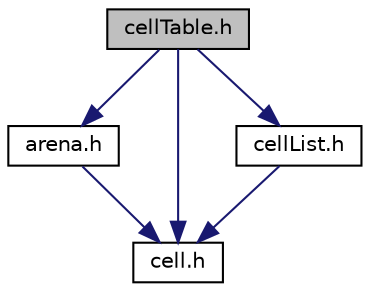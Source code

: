 digraph "cellTable.h"
{
  edge [fontname="Helvetica",fontsize="10",labelfontname="Helvetica",labelfontsize="10"];
  node [fontname="Helvetica",fontsize="10",shape=record];
  Node1 [label="cellTable.h",height=0.2,width=0.4,color="black", fillcolor="grey75", style="filled", fontcolor="black"];
  Node1 -> Node2 [color="midnightblue",fontsize="10",style="solid",fontname="Helvetica"];
  Node2 [label="arena.h",height=0.2,width=0.4,color="black", fillcolor="white", style="filled",URL="$arena_8h.html",tooltip="Arena is used to check if the concrete cell is in the area given by the user or not. It has the values of sizes given by the user. "];
  Node2 -> Node3 [color="midnightblue",fontsize="10",style="solid",fontname="Helvetica"];
  Node3 [label="cell.h",height=0.2,width=0.4,color="black", fillcolor="white", style="filled",URL="$cell_8h.html",tooltip="The Life Game consists of a universe which contains live cells. Тhey appear and dissapear according t..."];
  Node1 -> Node4 [color="midnightblue",fontsize="10",style="solid",fontname="Helvetica"];
  Node4 [label="cellList.h",height=0.2,width=0.4,color="black", fillcolor="white", style="filled",URL="$cellList_8h.html",tooltip="Creating the list of cells, with its size. "];
  Node4 -> Node3 [color="midnightblue",fontsize="10",style="solid",fontname="Helvetica"];
  Node1 -> Node3 [color="midnightblue",fontsize="10",style="solid",fontname="Helvetica"];
}
